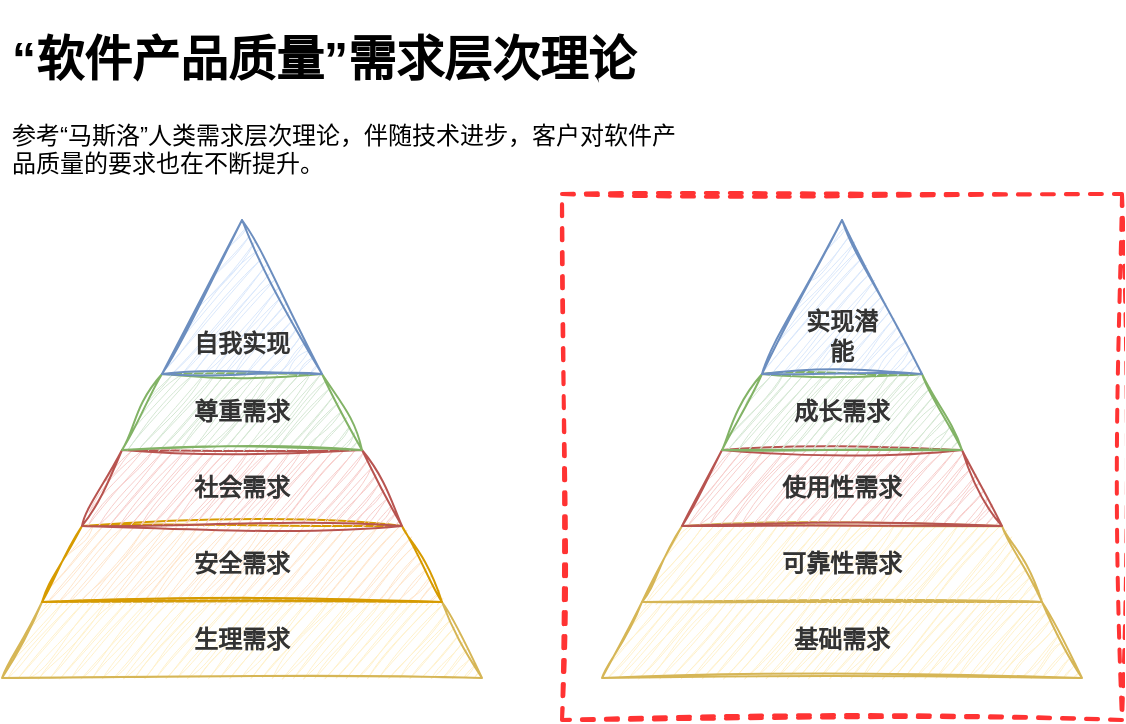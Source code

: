 <mxfile version="24.0.6" type="github">
  <diagram name="第 1 页" id="ETYZYgl428a3MaDztlxT">
    <mxGraphModel dx="1434" dy="790" grid="1" gridSize="10" guides="1" tooltips="1" connect="1" arrows="1" fold="1" page="1" pageScale="1" pageWidth="827" pageHeight="1169" math="0" shadow="0">
      <root>
        <mxCell id="0" />
        <mxCell id="1" parent="0" />
        <mxCell id="gCVO3PJLOJHeOizx89BT-30" value="" style="rounded=0;whiteSpace=wrap;html=1;fillColor=none;dashed=1;strokeColor=#FF3333;strokeWidth=2;sketch=1;curveFitting=1;jiggle=2;" parent="1" vertex="1">
          <mxGeometry x="370" y="317" width="280" height="263" as="geometry" />
        </mxCell>
        <mxCell id="gCVO3PJLOJHeOizx89BT-1" value="&lt;h1&gt;“软件产品质量”需求层次理论&lt;/h1&gt;&lt;div&gt;参考“马斯洛”人类需求层次理论，伴随技术进步，客户对软件产品质量的要求也在不断提升。&lt;/div&gt;" style="text;html=1;spacing=5;spacingTop=-20;whiteSpace=wrap;overflow=hidden;rounded=0;" parent="1" vertex="1">
          <mxGeometry x="90" y="230" width="350" height="100" as="geometry" />
        </mxCell>
        <mxCell id="gCVO3PJLOJHeOizx89BT-18" value="生理需求" style="shape=trapezoid;perimeter=trapezoidPerimeter;whiteSpace=wrap;html=1;fixedSize=1;fillColor=#fff2cc;strokeColor=#d6b656;fontStyle=1;fontColor=#333333;fontSize=12;sketch=1;curveFitting=1;jiggle=2;" parent="1" vertex="1">
          <mxGeometry x="90" y="521" width="240" height="38" as="geometry" />
        </mxCell>
        <mxCell id="gCVO3PJLOJHeOizx89BT-19" value="安全需求" style="shape=trapezoid;perimeter=trapezoidPerimeter;whiteSpace=wrap;html=1;fixedSize=1;fillColor=#ffe6cc;strokeColor=#d79b00;fontStyle=1;fontColor=#333333;fontSize=12;sketch=1;curveFitting=1;jiggle=2;" parent="1" vertex="1">
          <mxGeometry x="110" y="483" width="200" height="38" as="geometry" />
        </mxCell>
        <mxCell id="gCVO3PJLOJHeOizx89BT-20" value="社会需求" style="shape=trapezoid;perimeter=trapezoidPerimeter;whiteSpace=wrap;html=1;fixedSize=1;fillColor=#f8cecc;strokeColor=#b85450;fontStyle=1;fontColor=#333333;fontSize=12;sketch=1;curveFitting=1;jiggle=2;" parent="1" vertex="1">
          <mxGeometry x="130" y="445" width="160" height="38" as="geometry" />
        </mxCell>
        <mxCell id="gCVO3PJLOJHeOizx89BT-21" value="尊重需求" style="shape=trapezoid;perimeter=trapezoidPerimeter;whiteSpace=wrap;html=1;fixedSize=1;fillColor=#d5e8d4;strokeColor=#82b366;fontStyle=1;fontColor=#333333;fontSize=12;sketch=1;curveFitting=1;jiggle=2;" parent="1" vertex="1">
          <mxGeometry x="150" y="407" width="120" height="38" as="geometry" />
        </mxCell>
        <mxCell id="gCVO3PJLOJHeOizx89BT-22" value="" style="verticalLabelPosition=bottom;verticalAlign=top;html=1;shape=mxgraph.basic.acute_triangle;dx=0.5;fillColor=#dae8fc;strokeColor=#6c8ebf;fontColor=#333333;sketch=1;curveFitting=1;jiggle=2;" parent="1" vertex="1">
          <mxGeometry x="170" y="330" width="80" height="77" as="geometry" />
        </mxCell>
        <mxCell id="gCVO3PJLOJHeOizx89BT-23" value="基础需求" style="shape=trapezoid;perimeter=trapezoidPerimeter;whiteSpace=wrap;html=1;fixedSize=1;fillColor=#fff2cc;strokeColor=#d6b656;fontStyle=1;fontColor=#333333;fontSize=12;sketch=1;curveFitting=1;jiggle=2;" parent="1" vertex="1">
          <mxGeometry x="390" y="521" width="240" height="38" as="geometry" />
        </mxCell>
        <mxCell id="gCVO3PJLOJHeOizx89BT-24" value="可靠性需求" style="shape=trapezoid;perimeter=trapezoidPerimeter;whiteSpace=wrap;html=1;fixedSize=1;fillColor=#fff2cc;strokeColor=#d6b656;fontStyle=1;fontColor=#333333;fontSize=12;sketch=1;curveFitting=1;jiggle=2;" parent="1" vertex="1">
          <mxGeometry x="410" y="483" width="200" height="38" as="geometry" />
        </mxCell>
        <mxCell id="gCVO3PJLOJHeOizx89BT-25" value="使用性需求" style="shape=trapezoid;perimeter=trapezoidPerimeter;whiteSpace=wrap;html=1;fixedSize=1;fillColor=#f8cecc;strokeColor=#b85450;fontStyle=1;fontColor=#333333;fontSize=12;sketch=1;curveFitting=1;jiggle=2;" parent="1" vertex="1">
          <mxGeometry x="430" y="445" width="160" height="38" as="geometry" />
        </mxCell>
        <mxCell id="gCVO3PJLOJHeOizx89BT-26" value="成长需求" style="shape=trapezoid;perimeter=trapezoidPerimeter;whiteSpace=wrap;html=1;fixedSize=1;fillColor=#d5e8d4;strokeColor=#82b366;fontStyle=1;fontColor=#333333;fontSize=12;sketch=1;curveFitting=1;jiggle=2;" parent="1" vertex="1">
          <mxGeometry x="450" y="407" width="120" height="38" as="geometry" />
        </mxCell>
        <mxCell id="gCVO3PJLOJHeOizx89BT-27" value="" style="verticalLabelPosition=bottom;verticalAlign=top;html=1;shape=mxgraph.basic.acute_triangle;dx=0.5;fillColor=#dae8fc;strokeColor=#6c8ebf;fontColor=#333333;sketch=1;curveFitting=1;jiggle=2;" parent="1" vertex="1">
          <mxGeometry x="470" y="330" width="80" height="77" as="geometry" />
        </mxCell>
        <mxCell id="gCVO3PJLOJHeOizx89BT-28" value="自我实现" style="text;html=1;align=center;verticalAlign=middle;whiteSpace=wrap;rounded=0;fontStyle=1;fontColor=#333333;fontSize=12;sketch=1;curveFitting=1;jiggle=2;" parent="1" vertex="1">
          <mxGeometry x="180" y="377" width="60" height="30" as="geometry" />
        </mxCell>
        <mxCell id="gCVO3PJLOJHeOizx89BT-29" value="实现潜能" style="text;html=1;align=center;verticalAlign=middle;whiteSpace=wrap;rounded=0;fontStyle=1;fontColor=#333333;fontSize=12;sketch=1;curveFitting=1;jiggle=2;" parent="1" vertex="1">
          <mxGeometry x="490" y="373" width="40" height="30" as="geometry" />
        </mxCell>
      </root>
    </mxGraphModel>
  </diagram>
</mxfile>
